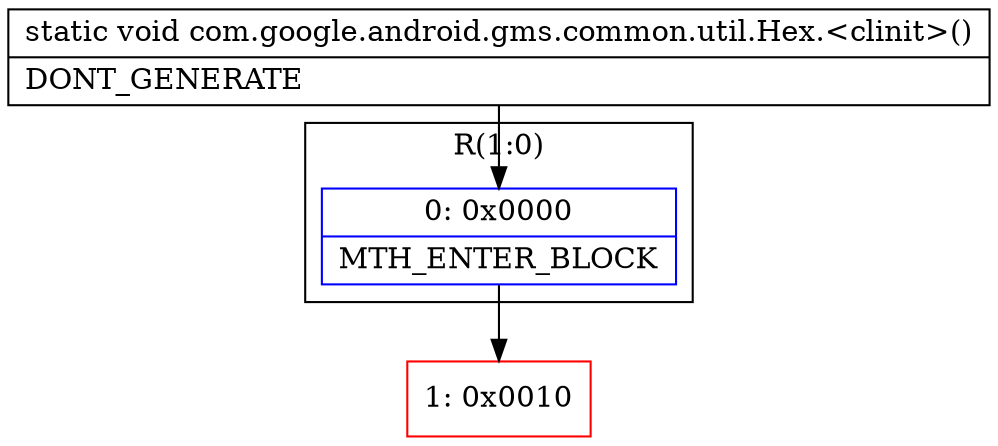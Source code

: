 digraph "CFG forcom.google.android.gms.common.util.Hex.\<clinit\>()V" {
subgraph cluster_Region_1849166728 {
label = "R(1:0)";
node [shape=record,color=blue];
Node_0 [shape=record,label="{0\:\ 0x0000|MTH_ENTER_BLOCK\l}"];
}
Node_1 [shape=record,color=red,label="{1\:\ 0x0010}"];
MethodNode[shape=record,label="{static void com.google.android.gms.common.util.Hex.\<clinit\>()  | DONT_GENERATE\l}"];
MethodNode -> Node_0;
Node_0 -> Node_1;
}

